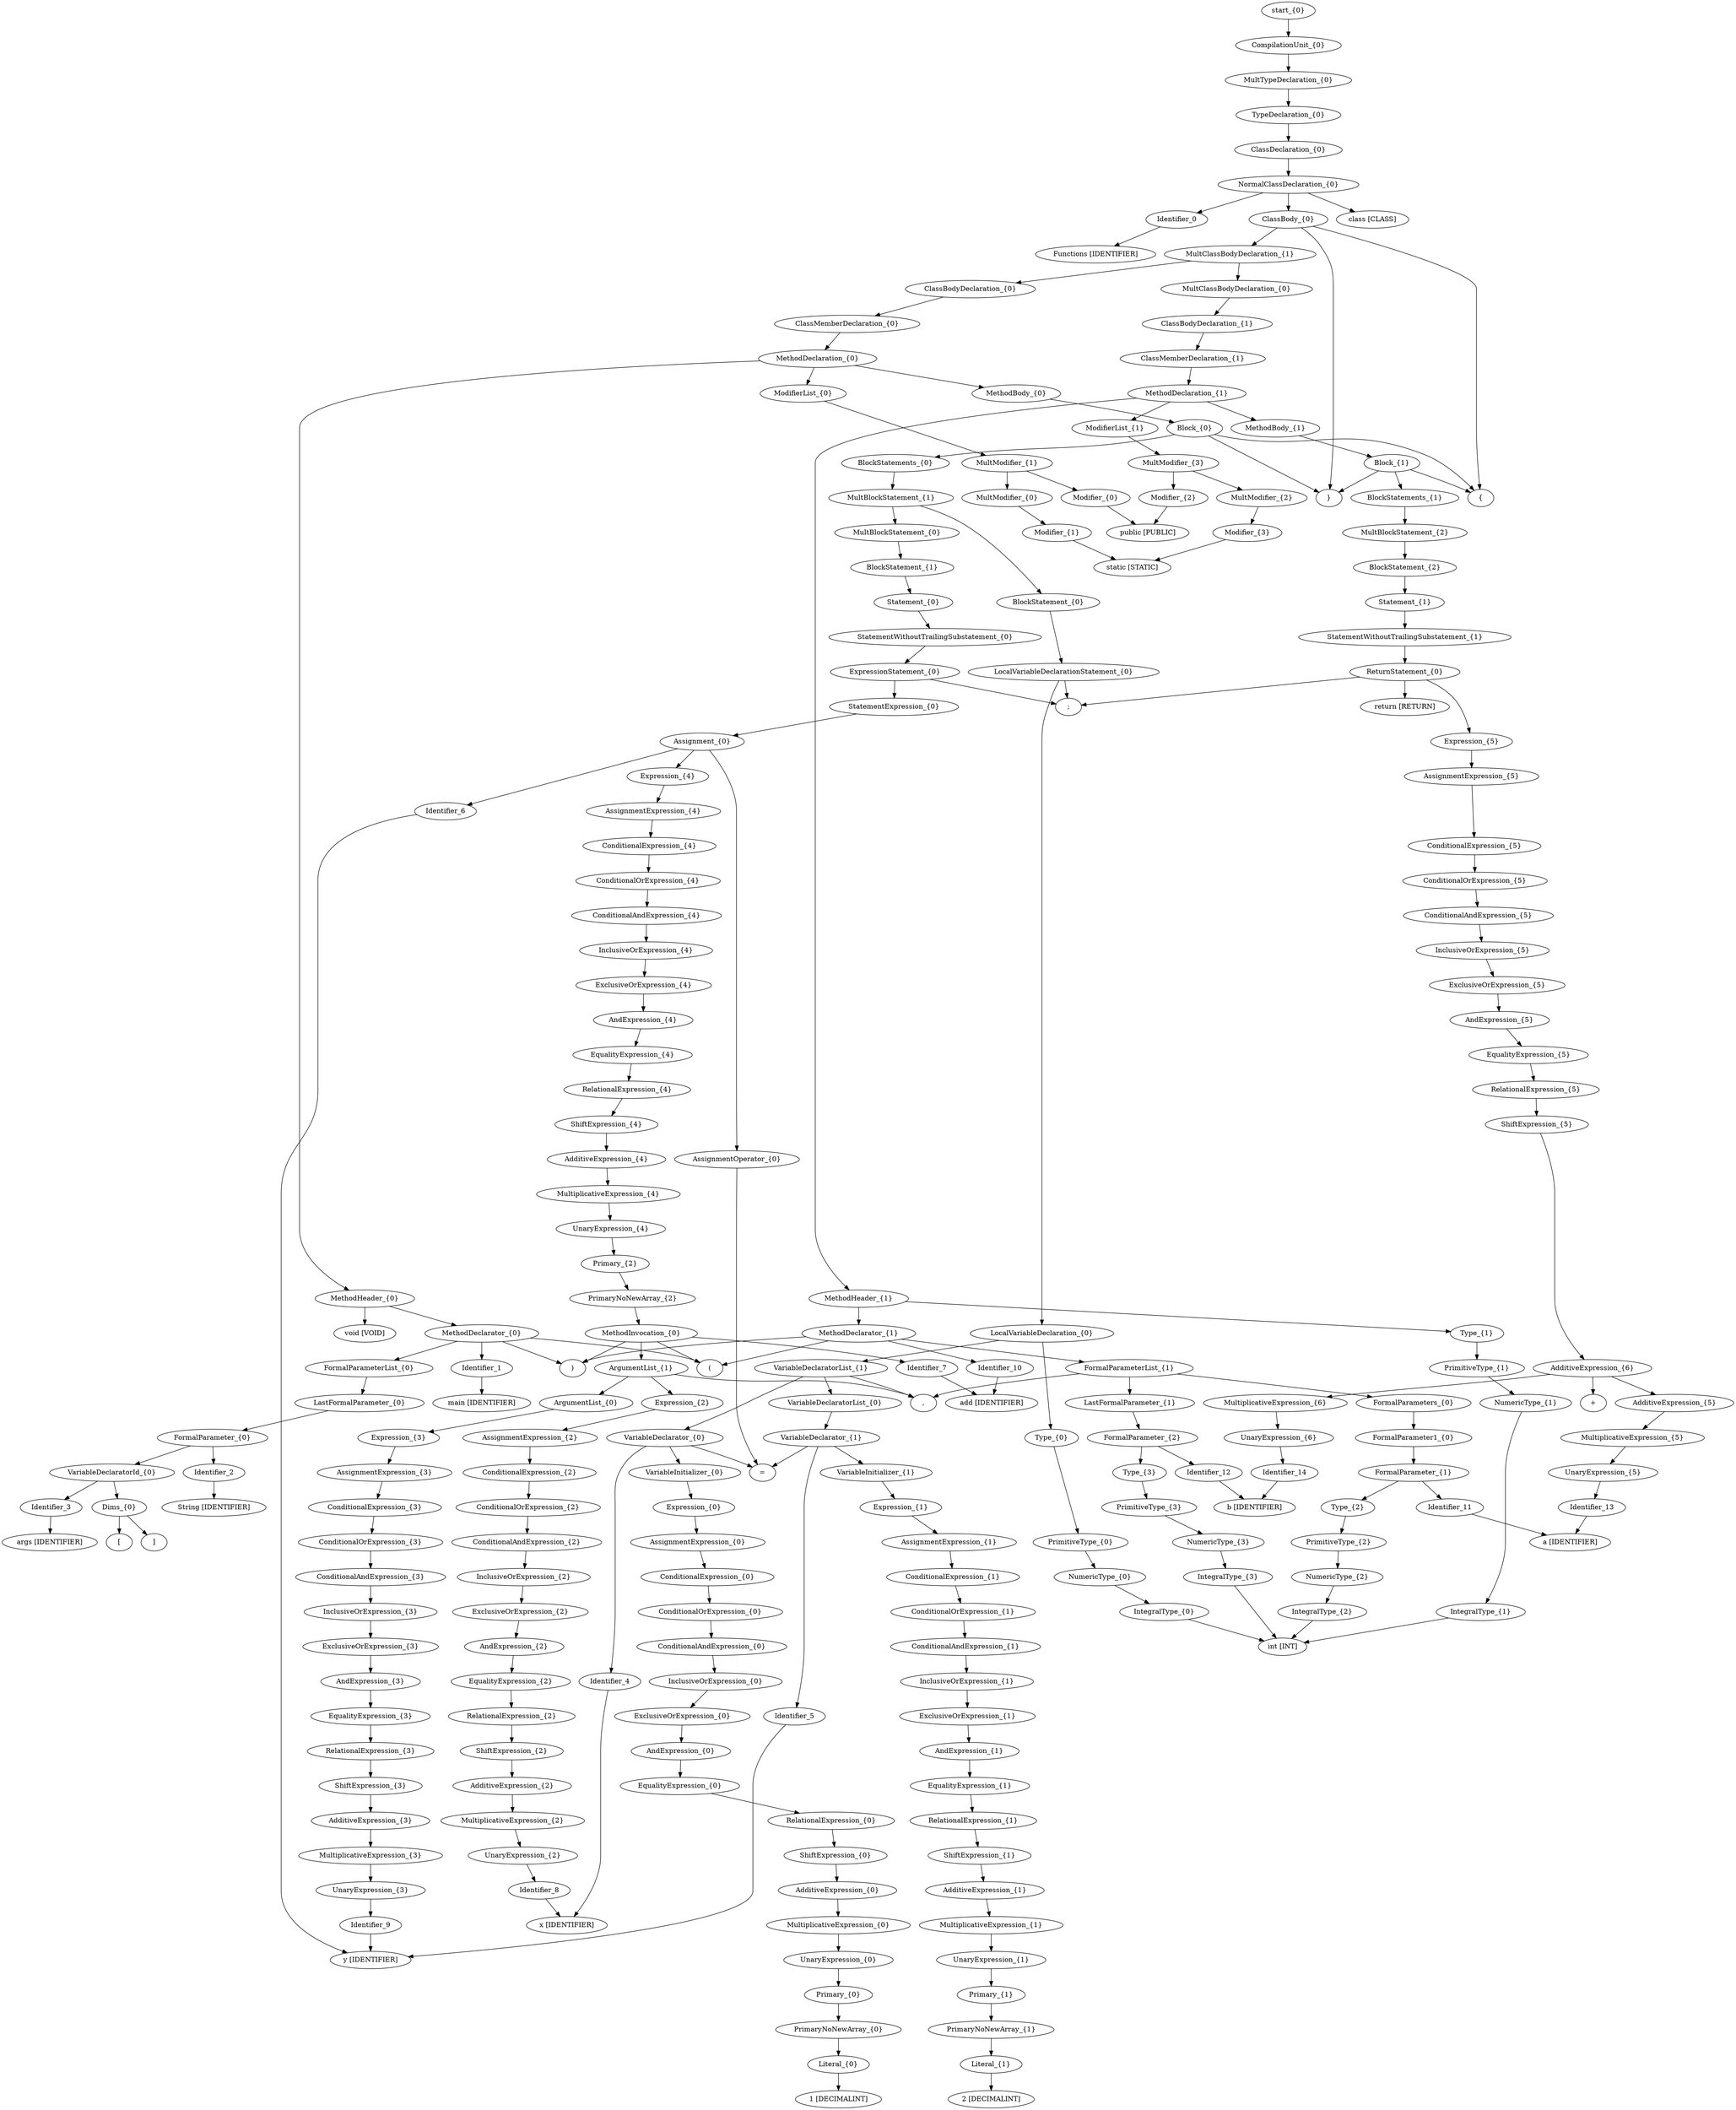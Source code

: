 strict digraph AST {
"Identifier_0" -> "Functions [IDENTIFIER]"
"Modifier_{0}" -> "public [PUBLIC]"
"Modifier_{1}" -> "static [STATIC]"
"MultModifier_{0}" -> "Modifier_{1}"
"MultModifier_{1}" -> "Modifier_{0}"
"MultModifier_{1}" -> "MultModifier_{0}"
"ModifierList_{0}" -> "MultModifier_{1}"
"Identifier_1" -> "main [IDENTIFIER]"
"Identifier_2" -> "String [IDENTIFIER]"
"Identifier_3" -> "args [IDENTIFIER]"
"Dims_{0}" -> "["
"Dims_{0}" -> "]"
"VariableDeclaratorId_{0}" -> "Identifier_3"
"VariableDeclaratorId_{0}" -> "Dims_{0}"
"FormalParameter_{0}" -> "Identifier_2"
"FormalParameter_{0}" -> "VariableDeclaratorId_{0}"
"LastFormalParameter_{0}" -> "FormalParameter_{0}"
"FormalParameterList_{0}" -> "LastFormalParameter_{0}"
"MethodDeclarator_{0}" -> "Identifier_1"
"MethodDeclarator_{0}" -> "("
"MethodDeclarator_{0}" -> "FormalParameterList_{0}"
"MethodDeclarator_{0}" -> ")"
"MethodHeader_{0}" -> "void [VOID]"
"MethodHeader_{0}" -> "MethodDeclarator_{0}"
"IntegralType_{0}" -> "int [INT]"
"NumericType_{0}" -> "IntegralType_{0}"
"PrimitiveType_{0}" -> "NumericType_{0}"
"Type_{0}" -> "PrimitiveType_{0}"
"Identifier_4" -> "x [IDENTIFIER]"
"Literal_{0}" -> "1 [DECIMALINT]"
"PrimaryNoNewArray_{0}" -> "Literal_{0}"
"Primary_{0}" -> "PrimaryNoNewArray_{0}"
"UnaryExpression_{0}" -> "Primary_{0}"
"MultiplicativeExpression_{0}" -> "UnaryExpression_{0}"
"AdditiveExpression_{0}" -> "MultiplicativeExpression_{0}"
"ShiftExpression_{0}" -> "AdditiveExpression_{0}"
"RelationalExpression_{0}" -> "ShiftExpression_{0}"
"EqualityExpression_{0}" -> "RelationalExpression_{0}"
"AndExpression_{0}" -> "EqualityExpression_{0}"
"ExclusiveOrExpression_{0}" -> "AndExpression_{0}"
"InclusiveOrExpression_{0}" -> "ExclusiveOrExpression_{0}"
"ConditionalAndExpression_{0}" -> "InclusiveOrExpression_{0}"
"ConditionalOrExpression_{0}" -> "ConditionalAndExpression_{0}"
"ConditionalExpression_{0}" -> "ConditionalOrExpression_{0}"
"AssignmentExpression_{0}" -> "ConditionalExpression_{0}"
"Expression_{0}" -> "AssignmentExpression_{0}"
"VariableInitializer_{0}" -> "Expression_{0}"
"VariableDeclarator_{0}" -> "Identifier_4"
"VariableDeclarator_{0}" -> "="
"VariableDeclarator_{0}" -> "VariableInitializer_{0}"
"Identifier_5" -> "y [IDENTIFIER]"
"Literal_{1}" -> "2 [DECIMALINT]"
"PrimaryNoNewArray_{1}" -> "Literal_{1}"
"Primary_{1}" -> "PrimaryNoNewArray_{1}"
"UnaryExpression_{1}" -> "Primary_{1}"
"MultiplicativeExpression_{1}" -> "UnaryExpression_{1}"
"AdditiveExpression_{1}" -> "MultiplicativeExpression_{1}"
"ShiftExpression_{1}" -> "AdditiveExpression_{1}"
"RelationalExpression_{1}" -> "ShiftExpression_{1}"
"EqualityExpression_{1}" -> "RelationalExpression_{1}"
"AndExpression_{1}" -> "EqualityExpression_{1}"
"ExclusiveOrExpression_{1}" -> "AndExpression_{1}"
"InclusiveOrExpression_{1}" -> "ExclusiveOrExpression_{1}"
"ConditionalAndExpression_{1}" -> "InclusiveOrExpression_{1}"
"ConditionalOrExpression_{1}" -> "ConditionalAndExpression_{1}"
"ConditionalExpression_{1}" -> "ConditionalOrExpression_{1}"
"AssignmentExpression_{1}" -> "ConditionalExpression_{1}"
"Expression_{1}" -> "AssignmentExpression_{1}"
"VariableInitializer_{1}" -> "Expression_{1}"
"VariableDeclarator_{1}" -> "Identifier_5"
"VariableDeclarator_{1}" -> "="
"VariableDeclarator_{1}" -> "VariableInitializer_{1}"
"VariableDeclaratorList_{0}" -> "VariableDeclarator_{1}"
"VariableDeclaratorList_{1}" -> "VariableDeclarator_{0}"
"VariableDeclaratorList_{1}" -> ","
"VariableDeclaratorList_{1}" -> "VariableDeclaratorList_{0}"
"LocalVariableDeclaration_{0}" -> "Type_{0}"
"LocalVariableDeclaration_{0}" -> "VariableDeclaratorList_{1}"
"LocalVariableDeclarationStatement_{0}" -> "LocalVariableDeclaration_{0}"
"LocalVariableDeclarationStatement_{0}" -> ";"
"BlockStatement_{0}" -> "LocalVariableDeclarationStatement_{0}"
"Identifier_6" -> "y [IDENTIFIER]"
"AssignmentOperator_{0}" -> "="
"Identifier_7" -> "add [IDENTIFIER]"
"Identifier_8" -> "x [IDENTIFIER]"
"UnaryExpression_{2}" -> "Identifier_8"
"MultiplicativeExpression_{2}" -> "UnaryExpression_{2}"
"AdditiveExpression_{2}" -> "MultiplicativeExpression_{2}"
"ShiftExpression_{2}" -> "AdditiveExpression_{2}"
"RelationalExpression_{2}" -> "ShiftExpression_{2}"
"EqualityExpression_{2}" -> "RelationalExpression_{2}"
"AndExpression_{2}" -> "EqualityExpression_{2}"
"ExclusiveOrExpression_{2}" -> "AndExpression_{2}"
"InclusiveOrExpression_{2}" -> "ExclusiveOrExpression_{2}"
"ConditionalAndExpression_{2}" -> "InclusiveOrExpression_{2}"
"ConditionalOrExpression_{2}" -> "ConditionalAndExpression_{2}"
"ConditionalExpression_{2}" -> "ConditionalOrExpression_{2}"
"AssignmentExpression_{2}" -> "ConditionalExpression_{2}"
"Expression_{2}" -> "AssignmentExpression_{2}"
"Identifier_9" -> "y [IDENTIFIER]"
"UnaryExpression_{3}" -> "Identifier_9"
"MultiplicativeExpression_{3}" -> "UnaryExpression_{3}"
"AdditiveExpression_{3}" -> "MultiplicativeExpression_{3}"
"ShiftExpression_{3}" -> "AdditiveExpression_{3}"
"RelationalExpression_{3}" -> "ShiftExpression_{3}"
"EqualityExpression_{3}" -> "RelationalExpression_{3}"
"AndExpression_{3}" -> "EqualityExpression_{3}"
"ExclusiveOrExpression_{3}" -> "AndExpression_{3}"
"InclusiveOrExpression_{3}" -> "ExclusiveOrExpression_{3}"
"ConditionalAndExpression_{3}" -> "InclusiveOrExpression_{3}"
"ConditionalOrExpression_{3}" -> "ConditionalAndExpression_{3}"
"ConditionalExpression_{3}" -> "ConditionalOrExpression_{3}"
"AssignmentExpression_{3}" -> "ConditionalExpression_{3}"
"Expression_{3}" -> "AssignmentExpression_{3}"
"ArgumentList_{0}" -> "Expression_{3}"
"ArgumentList_{1}" -> "Expression_{2}"
"ArgumentList_{1}" -> ","
"ArgumentList_{1}" -> "ArgumentList_{0}"
"MethodInvocation_{0}" -> "Identifier_7"
"MethodInvocation_{0}" -> "("
"MethodInvocation_{0}" -> "ArgumentList_{1}"
"MethodInvocation_{0}" -> ")"
"PrimaryNoNewArray_{2}" -> "MethodInvocation_{0}"
"Primary_{2}" -> "PrimaryNoNewArray_{2}"
"UnaryExpression_{4}" -> "Primary_{2}"
"MultiplicativeExpression_{4}" -> "UnaryExpression_{4}"
"AdditiveExpression_{4}" -> "MultiplicativeExpression_{4}"
"ShiftExpression_{4}" -> "AdditiveExpression_{4}"
"RelationalExpression_{4}" -> "ShiftExpression_{4}"
"EqualityExpression_{4}" -> "RelationalExpression_{4}"
"AndExpression_{4}" -> "EqualityExpression_{4}"
"ExclusiveOrExpression_{4}" -> "AndExpression_{4}"
"InclusiveOrExpression_{4}" -> "ExclusiveOrExpression_{4}"
"ConditionalAndExpression_{4}" -> "InclusiveOrExpression_{4}"
"ConditionalOrExpression_{4}" -> "ConditionalAndExpression_{4}"
"ConditionalExpression_{4}" -> "ConditionalOrExpression_{4}"
"AssignmentExpression_{4}" -> "ConditionalExpression_{4}"
"Expression_{4}" -> "AssignmentExpression_{4}"
"Assignment_{0}" -> "Identifier_6"
"Assignment_{0}" -> "AssignmentOperator_{0}"
"Assignment_{0}" -> "Expression_{4}"
"StatementExpression_{0}" -> "Assignment_{0}"
"ExpressionStatement_{0}" -> "StatementExpression_{0}"
"ExpressionStatement_{0}" -> ";"
"StatementWithoutTrailingSubstatement_{0}" -> "ExpressionStatement_{0}"
"Statement_{0}" -> "StatementWithoutTrailingSubstatement_{0}"
"BlockStatement_{1}" -> "Statement_{0}"
"MultBlockStatement_{0}" -> "BlockStatement_{1}"
"MultBlockStatement_{1}" -> "BlockStatement_{0}"
"MultBlockStatement_{1}" -> "MultBlockStatement_{0}"
"BlockStatements_{0}" -> "MultBlockStatement_{1}"
"Block_{0}" -> "{"
"Block_{0}" -> "BlockStatements_{0}"
"Block_{0}" -> "}"
"MethodBody_{0}" -> "Block_{0}"
"MethodDeclaration_{0}" -> "ModifierList_{0}"
"MethodDeclaration_{0}" -> "MethodHeader_{0}"
"MethodDeclaration_{0}" -> "MethodBody_{0}"
"ClassMemberDeclaration_{0}" -> "MethodDeclaration_{0}"
"ClassBodyDeclaration_{0}" -> "ClassMemberDeclaration_{0}"
"Modifier_{2}" -> "public [PUBLIC]"
"Modifier_{3}" -> "static [STATIC]"
"MultModifier_{2}" -> "Modifier_{3}"
"MultModifier_{3}" -> "Modifier_{2}"
"MultModifier_{3}" -> "MultModifier_{2}"
"ModifierList_{1}" -> "MultModifier_{3}"
"IntegralType_{1}" -> "int [INT]"
"NumericType_{1}" -> "IntegralType_{1}"
"PrimitiveType_{1}" -> "NumericType_{1}"
"Type_{1}" -> "PrimitiveType_{1}"
"Identifier_10" -> "add [IDENTIFIER]"
"IntegralType_{2}" -> "int [INT]"
"NumericType_{2}" -> "IntegralType_{2}"
"PrimitiveType_{2}" -> "NumericType_{2}"
"Type_{2}" -> "PrimitiveType_{2}"
"Identifier_11" -> "a [IDENTIFIER]"
"FormalParameter_{1}" -> "Type_{2}"
"FormalParameter_{1}" -> "Identifier_11"
"FormalParameter1_{0}" -> "FormalParameter_{1}"
"FormalParameters_{0}" -> "FormalParameter1_{0}"
"IntegralType_{3}" -> "int [INT]"
"NumericType_{3}" -> "IntegralType_{3}"
"PrimitiveType_{3}" -> "NumericType_{3}"
"Type_{3}" -> "PrimitiveType_{3}"
"Identifier_12" -> "b [IDENTIFIER]"
"FormalParameter_{2}" -> "Type_{3}"
"FormalParameter_{2}" -> "Identifier_12"
"LastFormalParameter_{1}" -> "FormalParameter_{2}"
"FormalParameterList_{1}" -> "FormalParameters_{0}"
"FormalParameterList_{1}" -> ","
"FormalParameterList_{1}" -> "LastFormalParameter_{1}"
"MethodDeclarator_{1}" -> "Identifier_10"
"MethodDeclarator_{1}" -> "("
"MethodDeclarator_{1}" -> "FormalParameterList_{1}"
"MethodDeclarator_{1}" -> ")"
"MethodHeader_{1}" -> "Type_{1}"
"MethodHeader_{1}" -> "MethodDeclarator_{1}"
"Identifier_13" -> "a [IDENTIFIER]"
"UnaryExpression_{5}" -> "Identifier_13"
"MultiplicativeExpression_{5}" -> "UnaryExpression_{5}"
"AdditiveExpression_{5}" -> "MultiplicativeExpression_{5}"
"Identifier_14" -> "b [IDENTIFIER]"
"UnaryExpression_{6}" -> "Identifier_14"
"MultiplicativeExpression_{6}" -> "UnaryExpression_{6}"
"AdditiveExpression_{6}" -> "AdditiveExpression_{5}"
"AdditiveExpression_{6}" -> "+"
"AdditiveExpression_{6}" -> "MultiplicativeExpression_{6}"
"ShiftExpression_{5}" -> "AdditiveExpression_{6}"
"RelationalExpression_{5}" -> "ShiftExpression_{5}"
"EqualityExpression_{5}" -> "RelationalExpression_{5}"
"AndExpression_{5}" -> "EqualityExpression_{5}"
"ExclusiveOrExpression_{5}" -> "AndExpression_{5}"
"InclusiveOrExpression_{5}" -> "ExclusiveOrExpression_{5}"
"ConditionalAndExpression_{5}" -> "InclusiveOrExpression_{5}"
"ConditionalOrExpression_{5}" -> "ConditionalAndExpression_{5}"
"ConditionalExpression_{5}" -> "ConditionalOrExpression_{5}"
"AssignmentExpression_{5}" -> "ConditionalExpression_{5}"
"Expression_{5}" -> "AssignmentExpression_{5}"
"ReturnStatement_{0}" -> "return [RETURN]"
"ReturnStatement_{0}" -> "Expression_{5}"
"ReturnStatement_{0}" -> ";"
"StatementWithoutTrailingSubstatement_{1}" -> "ReturnStatement_{0}"
"Statement_{1}" -> "StatementWithoutTrailingSubstatement_{1}"
"BlockStatement_{2}" -> "Statement_{1}"
"MultBlockStatement_{2}" -> "BlockStatement_{2}"
"BlockStatements_{1}" -> "MultBlockStatement_{2}"
"Block_{1}" -> "{"
"Block_{1}" -> "BlockStatements_{1}"
"Block_{1}" -> "}"
"MethodBody_{1}" -> "Block_{1}"
"MethodDeclaration_{1}" -> "ModifierList_{1}"
"MethodDeclaration_{1}" -> "MethodHeader_{1}"
"MethodDeclaration_{1}" -> "MethodBody_{1}"
"ClassMemberDeclaration_{1}" -> "MethodDeclaration_{1}"
"ClassBodyDeclaration_{1}" -> "ClassMemberDeclaration_{1}"
"MultClassBodyDeclaration_{0}" -> "ClassBodyDeclaration_{1}"
"MultClassBodyDeclaration_{1}" -> "ClassBodyDeclaration_{0}"
"MultClassBodyDeclaration_{1}" -> "MultClassBodyDeclaration_{0}"
"ClassBody_{0}" -> "{"
"ClassBody_{0}" -> "MultClassBodyDeclaration_{1}"
"ClassBody_{0}" -> "}"
"NormalClassDeclaration_{0}" -> "class [CLASS]"
"NormalClassDeclaration_{0}" -> "Identifier_0"
"NormalClassDeclaration_{0}" -> "ClassBody_{0}"
"ClassDeclaration_{0}" -> "NormalClassDeclaration_{0}"
"TypeDeclaration_{0}" -> "ClassDeclaration_{0}"
"MultTypeDeclaration_{0}" -> "TypeDeclaration_{0}"
"CompilationUnit_{0}" -> "MultTypeDeclaration_{0}"
"start_{0}" -> "CompilationUnit_{0}"
}
